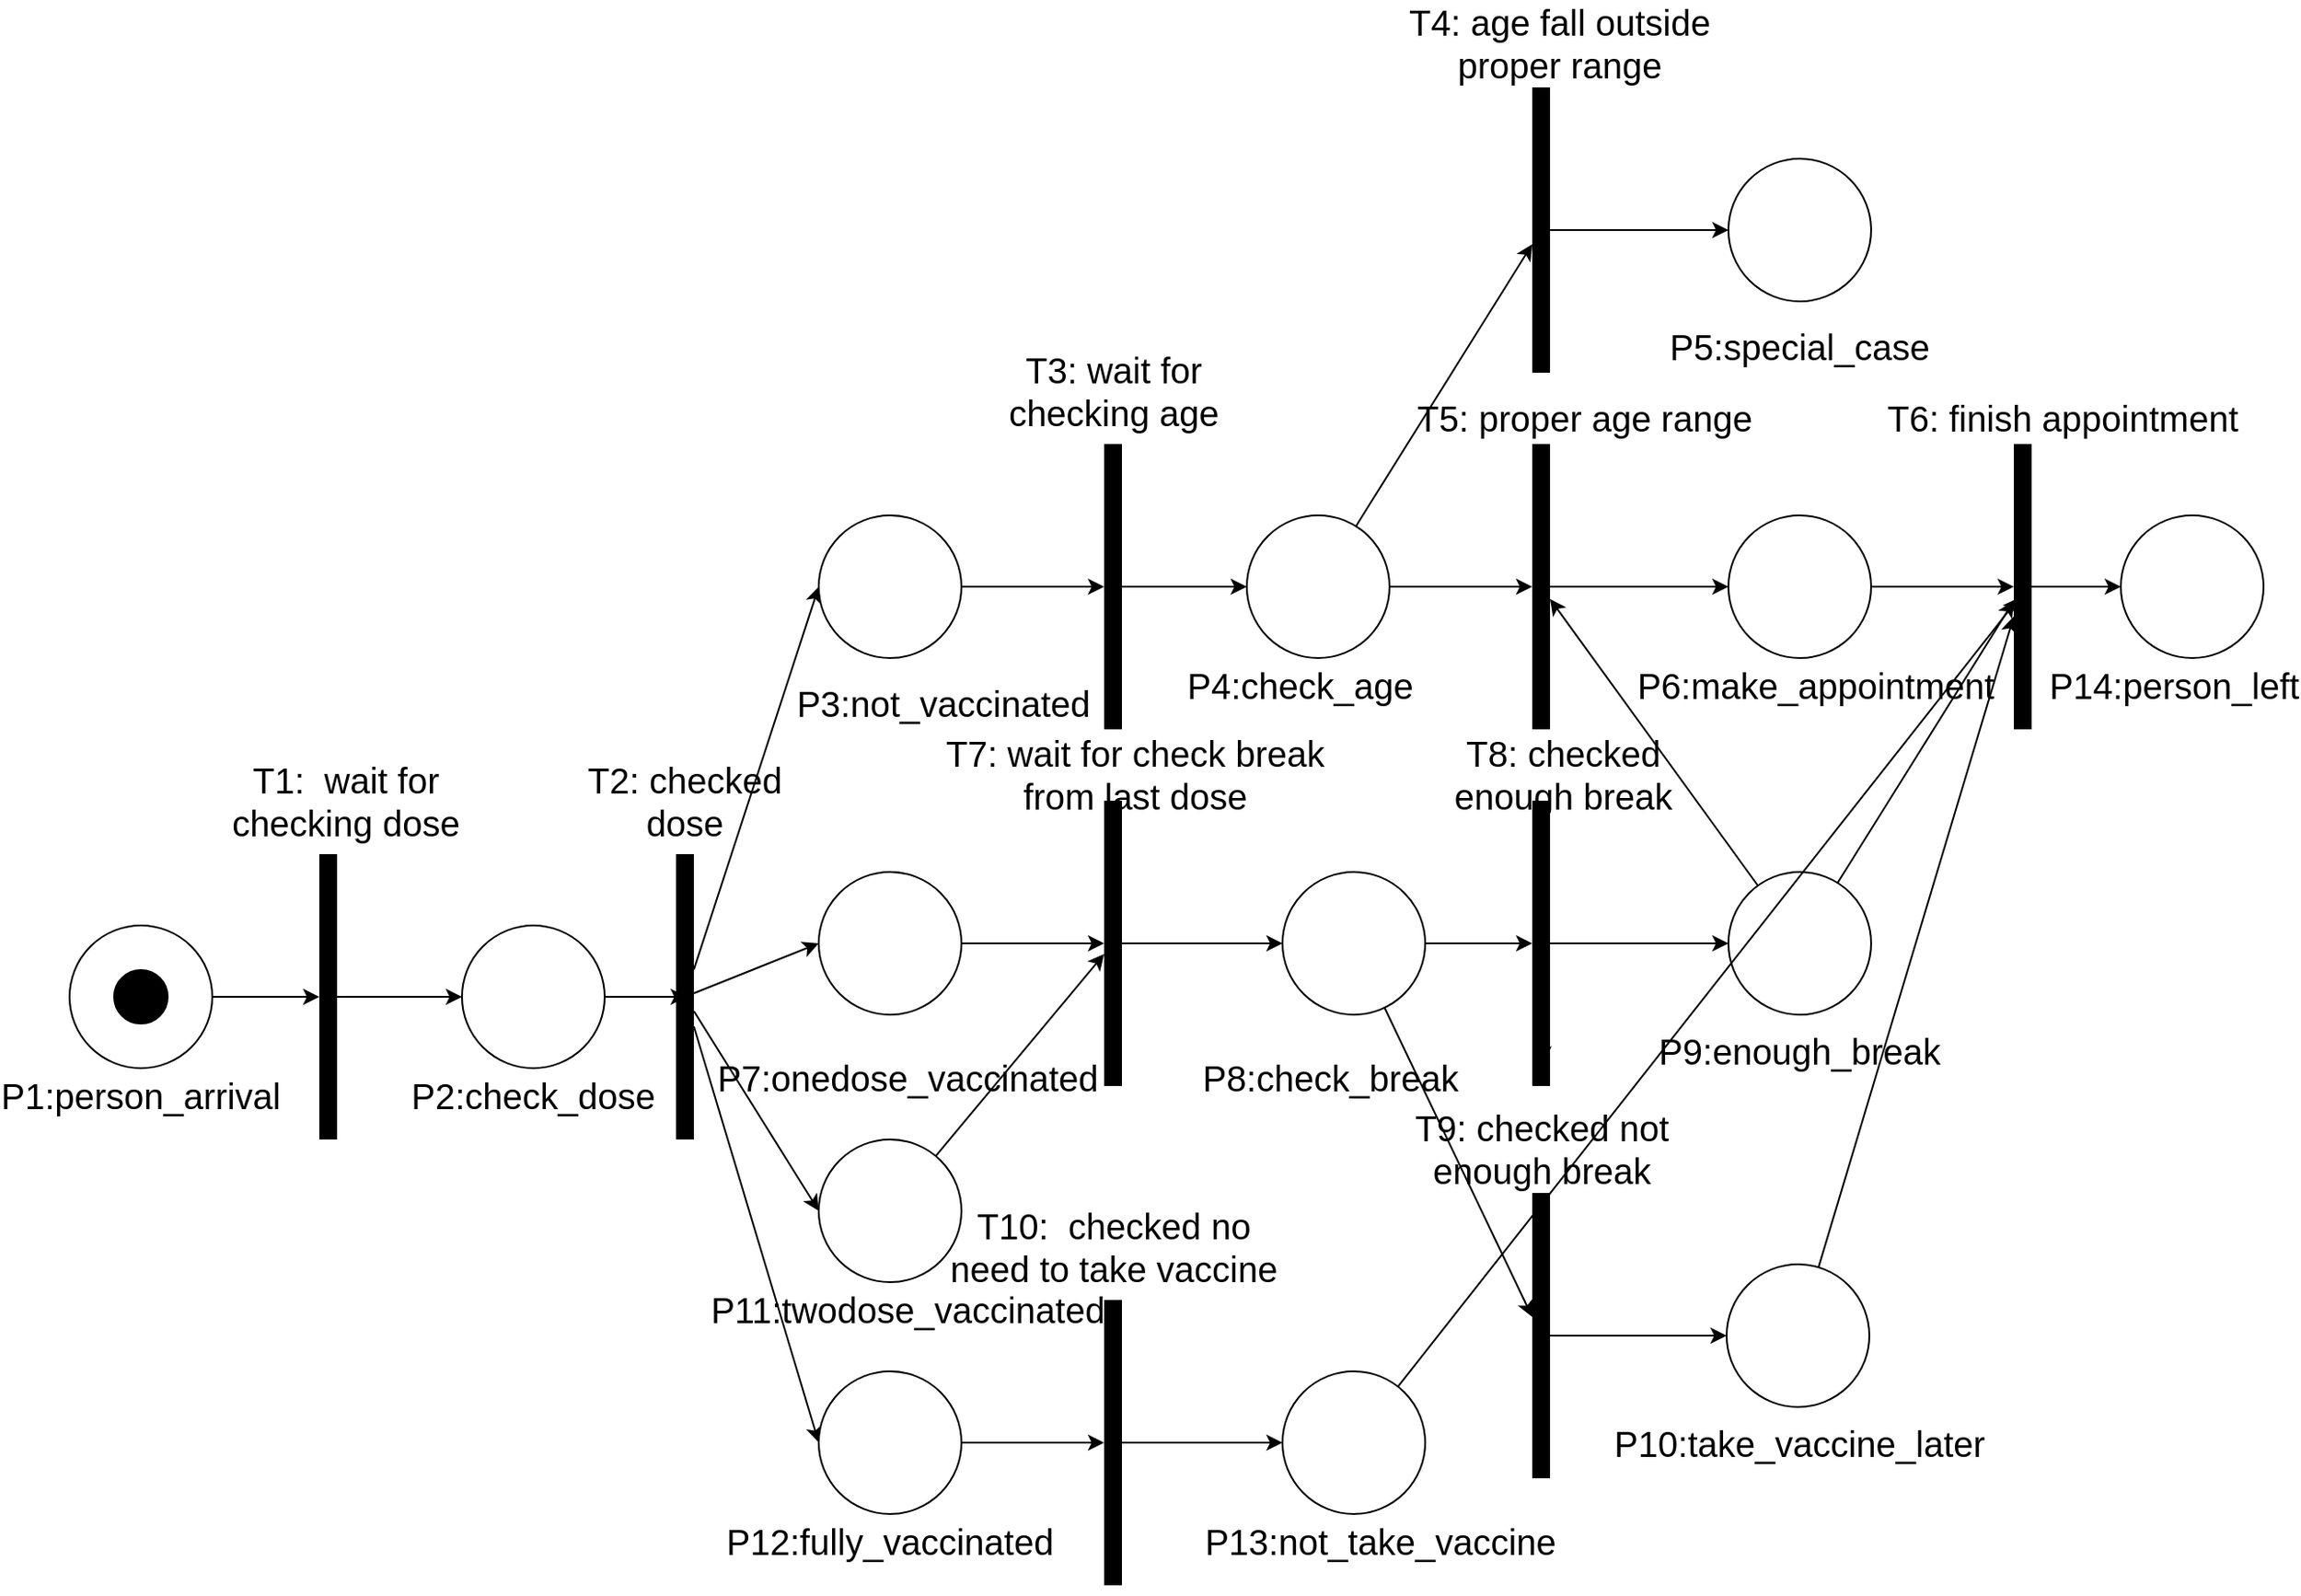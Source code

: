 <mxfile version="16.6.6" type="github">
  <diagram id="UTr8hFSsADwduIh3R7Uy" name="Page-1">
    <mxGraphModel dx="1351" dy="2090" grid="1" gridSize="10" guides="1" tooltips="1" connect="1" arrows="1" fold="1" page="1" pageScale="1" pageWidth="827" pageHeight="1169" math="0" shadow="0">
      <root>
        <mxCell id="0" />
        <mxCell id="1" parent="0" />
        <mxCell id="hrQaz6MeP2tKMsGNmpIH-5" style="edgeStyle=orthogonalEdgeStyle;rounded=0;orthogonalLoop=1;jettySize=auto;html=1;fontSize=20;" parent="1" source="hrQaz6MeP2tKMsGNmpIH-1" target="hrQaz6MeP2tKMsGNmpIH-3" edge="1">
          <mxGeometry relative="1" as="geometry" />
        </mxCell>
        <mxCell id="hrQaz6MeP2tKMsGNmpIH-1" value="P&lt;span style=&quot;white-space: pre; font-size: 20px;&quot;&gt;1&lt;/span&gt;" style="ellipse;whiteSpace=wrap;html=1;aspect=fixed;fontSize=20;" parent="1" vertex="1">
          <mxGeometry x="60" y="240" width="80" height="80" as="geometry" />
        </mxCell>
        <mxCell id="hrQaz6MeP2tKMsGNmpIH-12" style="edgeStyle=orthogonalEdgeStyle;rounded=0;orthogonalLoop=1;jettySize=auto;html=1;entryX=0.5;entryY=0.4;entryDx=0;entryDy=0;entryPerimeter=0;fontSize=20;" parent="1" source="hrQaz6MeP2tKMsGNmpIH-2" target="hrQaz6MeP2tKMsGNmpIH-11" edge="1">
          <mxGeometry relative="1" as="geometry" />
        </mxCell>
        <mxCell id="hrQaz6MeP2tKMsGNmpIH-2" value="" style="ellipse;whiteSpace=wrap;html=1;aspect=fixed;fontSize=20;" parent="1" vertex="1">
          <mxGeometry x="280" y="240" width="80" height="80" as="geometry" />
        </mxCell>
        <mxCell id="hrQaz6MeP2tKMsGNmpIH-6" style="edgeStyle=orthogonalEdgeStyle;rounded=0;orthogonalLoop=1;jettySize=auto;html=1;entryX=0;entryY=0.5;entryDx=0;entryDy=0;fontSize=20;" parent="1" source="hrQaz6MeP2tKMsGNmpIH-3" target="hrQaz6MeP2tKMsGNmpIH-2" edge="1">
          <mxGeometry relative="1" as="geometry" />
        </mxCell>
        <mxCell id="hrQaz6MeP2tKMsGNmpIH-3" value="" style="line;strokeWidth=10;direction=south;html=1;fontSize=20;" parent="1" vertex="1">
          <mxGeometry x="200" y="200" width="10" height="160" as="geometry" />
        </mxCell>
        <mxCell id="hrQaz6MeP2tKMsGNmpIH-7" value="P1:person_arrival" style="text;html=1;strokeColor=none;fillColor=none;align=center;verticalAlign=middle;whiteSpace=wrap;rounded=0;fontSize=20;" parent="1" vertex="1">
          <mxGeometry x="30" y="320" width="140" height="30" as="geometry" />
        </mxCell>
        <mxCell id="hrQaz6MeP2tKMsGNmpIH-9" value="T1: &amp;nbsp;wait for checking dose" style="text;html=1;strokeColor=none;fillColor=none;align=center;verticalAlign=middle;whiteSpace=wrap;rounded=0;fontSize=20;" parent="1" vertex="1">
          <mxGeometry x="140" y="140" width="150" height="60" as="geometry" />
        </mxCell>
        <mxCell id="hrQaz6MeP2tKMsGNmpIH-10" value="P2:check_dose" style="text;html=1;strokeColor=none;fillColor=none;align=center;verticalAlign=middle;whiteSpace=wrap;rounded=0;fontSize=20;" parent="1" vertex="1">
          <mxGeometry x="260" y="320" width="120" height="30" as="geometry" />
        </mxCell>
        <mxCell id="hrQaz6MeP2tKMsGNmpIH-14" style="rounded=0;orthogonalLoop=1;jettySize=auto;html=1;entryX=0;entryY=0.5;entryDx=0;entryDy=0;fontSize=20;" parent="1" source="hrQaz6MeP2tKMsGNmpIH-11" target="hrQaz6MeP2tKMsGNmpIH-13" edge="1">
          <mxGeometry relative="1" as="geometry" />
        </mxCell>
        <mxCell id="hrQaz6MeP2tKMsGNmpIH-38" style="edgeStyle=none;rounded=0;orthogonalLoop=1;jettySize=auto;html=1;entryX=0;entryY=0.5;entryDx=0;entryDy=0;fontSize=20;" parent="1" source="hrQaz6MeP2tKMsGNmpIH-11" target="hrQaz6MeP2tKMsGNmpIH-37" edge="1">
          <mxGeometry relative="1" as="geometry" />
        </mxCell>
        <mxCell id="hrQaz6MeP2tKMsGNmpIH-62" style="edgeStyle=none;rounded=0;orthogonalLoop=1;jettySize=auto;html=1;entryX=0;entryY=0.5;entryDx=0;entryDy=0;fontSize=20;" parent="1" source="hrQaz6MeP2tKMsGNmpIH-11" target="hrQaz6MeP2tKMsGNmpIH-60" edge="1">
          <mxGeometry relative="1" as="geometry" />
        </mxCell>
        <mxCell id="hrQaz6MeP2tKMsGNmpIH-78" style="edgeStyle=none;rounded=0;orthogonalLoop=1;jettySize=auto;html=1;entryX=0;entryY=0.5;entryDx=0;entryDy=0;fontSize=20;" parent="1" source="hrQaz6MeP2tKMsGNmpIH-11" target="hrQaz6MeP2tKMsGNmpIH-76" edge="1">
          <mxGeometry relative="1" as="geometry" />
        </mxCell>
        <mxCell id="hrQaz6MeP2tKMsGNmpIH-11" value="" style="line;strokeWidth=10;direction=south;html=1;fontSize=20;" parent="1" vertex="1">
          <mxGeometry x="400" y="200" width="10" height="160" as="geometry" />
        </mxCell>
        <mxCell id="hrQaz6MeP2tKMsGNmpIH-20" style="edgeStyle=none;rounded=0;orthogonalLoop=1;jettySize=auto;html=1;fontSize=20;" parent="1" source="hrQaz6MeP2tKMsGNmpIH-13" target="hrQaz6MeP2tKMsGNmpIH-19" edge="1">
          <mxGeometry relative="1" as="geometry" />
        </mxCell>
        <mxCell id="hrQaz6MeP2tKMsGNmpIH-13" value="" style="ellipse;whiteSpace=wrap;html=1;aspect=fixed;fontSize=20;strokeWidth=1;" parent="1" vertex="1">
          <mxGeometry x="480" y="10" width="80" height="80" as="geometry" />
        </mxCell>
        <mxCell id="hrQaz6MeP2tKMsGNmpIH-15" value="T2: checked dose" style="text;html=1;strokeColor=none;fillColor=none;align=center;verticalAlign=middle;whiteSpace=wrap;rounded=0;fontSize=20;" parent="1" vertex="1">
          <mxGeometry x="335" y="157.5" width="140" height="25" as="geometry" />
        </mxCell>
        <mxCell id="hrQaz6MeP2tKMsGNmpIH-18" value="P3:not_vaccinated" style="text;html=1;strokeColor=none;fillColor=none;align=center;verticalAlign=middle;whiteSpace=wrap;rounded=0;fontSize=20;" parent="1" vertex="1">
          <mxGeometry x="480" y="100" width="140" height="30" as="geometry" />
        </mxCell>
        <mxCell id="hrQaz6MeP2tKMsGNmpIH-22" style="edgeStyle=none;rounded=0;orthogonalLoop=1;jettySize=auto;html=1;entryX=0;entryY=0.5;entryDx=0;entryDy=0;fontSize=20;" parent="1" source="hrQaz6MeP2tKMsGNmpIH-19" target="hrQaz6MeP2tKMsGNmpIH-21" edge="1">
          <mxGeometry relative="1" as="geometry" />
        </mxCell>
        <mxCell id="hrQaz6MeP2tKMsGNmpIH-19" value="" style="line;strokeWidth=10;direction=south;html=1;fontSize=20;" parent="1" vertex="1">
          <mxGeometry x="640" y="-30" width="10" height="160" as="geometry" />
        </mxCell>
        <mxCell id="hrQaz6MeP2tKMsGNmpIH-63" style="edgeStyle=none;rounded=0;orthogonalLoop=1;jettySize=auto;html=1;fontSize=20;" parent="1" source="hrQaz6MeP2tKMsGNmpIH-21" target="hrQaz6MeP2tKMsGNmpIH-30" edge="1">
          <mxGeometry relative="1" as="geometry" />
        </mxCell>
        <mxCell id="hrQaz6MeP2tKMsGNmpIH-68" style="edgeStyle=none;rounded=0;orthogonalLoop=1;jettySize=auto;html=1;fontSize=20;" parent="1" source="hrQaz6MeP2tKMsGNmpIH-21" target="hrQaz6MeP2tKMsGNmpIH-66" edge="1">
          <mxGeometry relative="1" as="geometry" />
        </mxCell>
        <mxCell id="hrQaz6MeP2tKMsGNmpIH-21" value="" style="ellipse;whiteSpace=wrap;html=1;aspect=fixed;fontSize=20;strokeWidth=1;" parent="1" vertex="1">
          <mxGeometry x="720" y="10" width="80" height="80" as="geometry" />
        </mxCell>
        <mxCell id="hrQaz6MeP2tKMsGNmpIH-23" value="P4:check_age" style="text;html=1;strokeColor=none;fillColor=none;align=center;verticalAlign=middle;whiteSpace=wrap;rounded=0;fontSize=20;" parent="1" vertex="1">
          <mxGeometry x="720" y="90" width="60" height="30" as="geometry" />
        </mxCell>
        <mxCell id="hrQaz6MeP2tKMsGNmpIH-24" value="T3: wait for checking age" style="text;html=1;strokeColor=none;fillColor=none;align=center;verticalAlign=middle;whiteSpace=wrap;rounded=0;fontSize=20;" parent="1" vertex="1">
          <mxGeometry x="577.5" y="-100" width="135" height="80" as="geometry" />
        </mxCell>
        <mxCell id="hrQaz6MeP2tKMsGNmpIH-26" value="" style="ellipse;whiteSpace=wrap;html=1;aspect=fixed;fontSize=20;strokeWidth=1;" parent="1" vertex="1">
          <mxGeometry x="990" y="-190" width="80" height="80" as="geometry" />
        </mxCell>
        <mxCell id="hrQaz6MeP2tKMsGNmpIH-86" style="edgeStyle=none;rounded=0;orthogonalLoop=1;jettySize=auto;html=1;fontSize=20;" parent="1" source="hrQaz6MeP2tKMsGNmpIH-27" edge="1">
          <mxGeometry relative="1" as="geometry">
            <mxPoint x="1150" y="50" as="targetPoint" />
          </mxGeometry>
        </mxCell>
        <mxCell id="hrQaz6MeP2tKMsGNmpIH-27" value="" style="ellipse;whiteSpace=wrap;html=1;aspect=fixed;fontSize=20;strokeWidth=1;" parent="1" vertex="1">
          <mxGeometry x="990" y="10" width="80" height="80" as="geometry" />
        </mxCell>
        <mxCell id="hrQaz6MeP2tKMsGNmpIH-64" style="edgeStyle=none;rounded=0;orthogonalLoop=1;jettySize=auto;html=1;fontSize=20;" parent="1" source="hrQaz6MeP2tKMsGNmpIH-30" target="hrQaz6MeP2tKMsGNmpIH-26" edge="1">
          <mxGeometry relative="1" as="geometry" />
        </mxCell>
        <mxCell id="hrQaz6MeP2tKMsGNmpIH-30" value="" style="line;strokeWidth=10;direction=south;html=1;fontSize=20;" parent="1" vertex="1">
          <mxGeometry x="880" y="-230" width="10" height="160" as="geometry" />
        </mxCell>
        <mxCell id="hrQaz6MeP2tKMsGNmpIH-32" value="T4: age fall outside proper range" style="text;html=1;strokeColor=none;fillColor=none;align=center;verticalAlign=middle;whiteSpace=wrap;rounded=0;fontSize=20;" parent="1" vertex="1">
          <mxGeometry x="807.5" y="-270" width="175" height="30" as="geometry" />
        </mxCell>
        <mxCell id="hrQaz6MeP2tKMsGNmpIH-35" value="P5:special_case" style="text;html=1;strokeColor=none;fillColor=none;align=center;verticalAlign=middle;whiteSpace=wrap;rounded=0;fontSize=20;" parent="1" vertex="1">
          <mxGeometry x="970" y="-100" width="120" height="30" as="geometry" />
        </mxCell>
        <mxCell id="hrQaz6MeP2tKMsGNmpIH-36" value="P6:make_appointment" style="text;html=1;strokeColor=none;fillColor=none;align=center;verticalAlign=middle;whiteSpace=wrap;rounded=0;fontSize=20;" parent="1" vertex="1">
          <mxGeometry x="1009" y="90" width="60" height="30" as="geometry" />
        </mxCell>
        <mxCell id="hrQaz6MeP2tKMsGNmpIH-41" style="edgeStyle=none;rounded=0;orthogonalLoop=1;jettySize=auto;html=1;fontSize=20;" parent="1" source="hrQaz6MeP2tKMsGNmpIH-37" target="hrQaz6MeP2tKMsGNmpIH-40" edge="1">
          <mxGeometry relative="1" as="geometry" />
        </mxCell>
        <mxCell id="hrQaz6MeP2tKMsGNmpIH-37" value="" style="ellipse;whiteSpace=wrap;html=1;aspect=fixed;fontSize=20;strokeWidth=1;" parent="1" vertex="1">
          <mxGeometry x="480" y="210" width="80" height="80" as="geometry" />
        </mxCell>
        <mxCell id="hrQaz6MeP2tKMsGNmpIH-39" value="P7:onedose_vaccinated" style="text;html=1;strokeColor=none;fillColor=none;align=center;verticalAlign=middle;whiteSpace=wrap;rounded=0;fontSize=20;" parent="1" vertex="1">
          <mxGeometry x="435" y="310" width="190" height="30" as="geometry" />
        </mxCell>
        <mxCell id="hrQaz6MeP2tKMsGNmpIH-43" style="edgeStyle=none;rounded=0;orthogonalLoop=1;jettySize=auto;html=1;fontSize=20;" parent="1" source="hrQaz6MeP2tKMsGNmpIH-40" target="hrQaz6MeP2tKMsGNmpIH-44" edge="1">
          <mxGeometry relative="1" as="geometry">
            <mxPoint x="770" y="310" as="targetPoint" />
          </mxGeometry>
        </mxCell>
        <mxCell id="hrQaz6MeP2tKMsGNmpIH-40" value="" style="line;strokeWidth=10;direction=south;html=1;fontSize=20;" parent="1" vertex="1">
          <mxGeometry x="640" y="170" width="10" height="160" as="geometry" />
        </mxCell>
        <mxCell id="hrQaz6MeP2tKMsGNmpIH-42" value="T5: proper age range" style="text;html=1;strokeColor=none;fillColor=none;align=center;verticalAlign=middle;whiteSpace=wrap;rounded=0;fontSize=20;" parent="1" vertex="1">
          <mxGeometry x="807.5" y="-60" width="202.5" height="30" as="geometry" />
        </mxCell>
        <mxCell id="hrQaz6MeP2tKMsGNmpIH-51" style="edgeStyle=none;rounded=0;orthogonalLoop=1;jettySize=auto;html=1;fontSize=20;" parent="1" source="hrQaz6MeP2tKMsGNmpIH-44" target="hrQaz6MeP2tKMsGNmpIH-46" edge="1">
          <mxGeometry relative="1" as="geometry" />
        </mxCell>
        <mxCell id="CEXwZUnHNa9_gwKz8bqA-7" style="edgeStyle=none;rounded=0;orthogonalLoop=1;jettySize=auto;html=1;fontSize=20;" edge="1" parent="1" source="hrQaz6MeP2tKMsGNmpIH-44" target="CEXwZUnHNa9_gwKz8bqA-5">
          <mxGeometry relative="1" as="geometry" />
        </mxCell>
        <mxCell id="hrQaz6MeP2tKMsGNmpIH-44" value="" style="ellipse;whiteSpace=wrap;html=1;aspect=fixed;fontSize=20;strokeWidth=1;" parent="1" vertex="1">
          <mxGeometry x="740" y="210" width="80" height="80" as="geometry" />
        </mxCell>
        <mxCell id="hrQaz6MeP2tKMsGNmpIH-45" value="P8:check_break" style="text;html=1;strokeColor=none;fillColor=none;align=center;verticalAlign=middle;whiteSpace=wrap;rounded=0;fontSize=20;" parent="1" vertex="1">
          <mxGeometry x="707" y="310" width="120" height="30" as="geometry" />
        </mxCell>
        <mxCell id="hrQaz6MeP2tKMsGNmpIH-58" style="edgeStyle=none;rounded=0;orthogonalLoop=1;jettySize=auto;html=1;entryX=0;entryY=0.5;entryDx=0;entryDy=0;fontSize=20;" parent="1" source="hrQaz6MeP2tKMsGNmpIH-46" target="hrQaz6MeP2tKMsGNmpIH-57" edge="1">
          <mxGeometry relative="1" as="geometry" />
        </mxCell>
        <mxCell id="hrQaz6MeP2tKMsGNmpIH-46" value="" style="line;strokeWidth=10;direction=south;html=1;fontSize=20;" parent="1" vertex="1">
          <mxGeometry x="880" y="170" width="10" height="160" as="geometry" />
        </mxCell>
        <mxCell id="hrQaz6MeP2tKMsGNmpIH-52" value="T7: wait for check break from last dose" style="text;html=1;strokeColor=none;fillColor=none;align=center;verticalAlign=middle;whiteSpace=wrap;rounded=0;fontSize=20;" parent="1" vertex="1">
          <mxGeometry x="540" y="140" width="235" height="30" as="geometry" />
        </mxCell>
        <mxCell id="hrQaz6MeP2tKMsGNmpIH-70" style="edgeStyle=none;rounded=0;orthogonalLoop=1;jettySize=auto;html=1;fontSize=20;" parent="1" source="hrQaz6MeP2tKMsGNmpIH-57" target="hrQaz6MeP2tKMsGNmpIH-66" edge="1">
          <mxGeometry relative="1" as="geometry">
            <mxPoint x="920" y="90" as="targetPoint" />
          </mxGeometry>
        </mxCell>
        <mxCell id="hrQaz6MeP2tKMsGNmpIH-94" style="edgeStyle=none;rounded=0;orthogonalLoop=1;jettySize=auto;html=1;fontSize=20;" parent="1" source="hrQaz6MeP2tKMsGNmpIH-57" target="hrQaz6MeP2tKMsGNmpIH-88" edge="1">
          <mxGeometry relative="1" as="geometry" />
        </mxCell>
        <mxCell id="hrQaz6MeP2tKMsGNmpIH-57" value="" style="ellipse;whiteSpace=wrap;html=1;aspect=fixed;fontSize=20;strokeWidth=1;" parent="1" vertex="1">
          <mxGeometry x="990" y="210" width="80" height="80" as="geometry" />
        </mxCell>
        <mxCell id="hrQaz6MeP2tKMsGNmpIH-59" value="P9:enough_break" style="text;html=1;strokeColor=none;fillColor=none;align=center;verticalAlign=middle;whiteSpace=wrap;rounded=0;fontSize=20;" parent="1" vertex="1">
          <mxGeometry x="955" y="290" width="150" height="40" as="geometry" />
        </mxCell>
        <mxCell id="hrQaz6MeP2tKMsGNmpIH-75" style="edgeStyle=none;rounded=0;orthogonalLoop=1;jettySize=auto;html=1;fontSize=20;" parent="1" source="hrQaz6MeP2tKMsGNmpIH-60" target="hrQaz6MeP2tKMsGNmpIH-40" edge="1">
          <mxGeometry relative="1" as="geometry" />
        </mxCell>
        <mxCell id="hrQaz6MeP2tKMsGNmpIH-60" value="" style="ellipse;whiteSpace=wrap;html=1;aspect=fixed;fontSize=20;strokeWidth=1;" parent="1" vertex="1">
          <mxGeometry x="480" y="360" width="80" height="80" as="geometry" />
        </mxCell>
        <mxCell id="hrQaz6MeP2tKMsGNmpIH-61" value="P11:twodose_vaccinated" style="text;html=1;strokeColor=none;fillColor=none;align=center;verticalAlign=middle;whiteSpace=wrap;rounded=0;fontSize=20;" parent="1" vertex="1">
          <mxGeometry x="435" y="440" width="190" height="30" as="geometry" />
        </mxCell>
        <mxCell id="hrQaz6MeP2tKMsGNmpIH-69" style="edgeStyle=none;rounded=0;orthogonalLoop=1;jettySize=auto;html=1;entryX=0;entryY=0.5;entryDx=0;entryDy=0;fontSize=20;" parent="1" source="hrQaz6MeP2tKMsGNmpIH-66" target="hrQaz6MeP2tKMsGNmpIH-27" edge="1">
          <mxGeometry relative="1" as="geometry" />
        </mxCell>
        <mxCell id="hrQaz6MeP2tKMsGNmpIH-66" value="" style="line;strokeWidth=10;direction=south;html=1;fontSize=20;" parent="1" vertex="1">
          <mxGeometry x="880" y="-30" width="10" height="160" as="geometry" />
        </mxCell>
        <mxCell id="hrQaz6MeP2tKMsGNmpIH-71" value="T8: checked enough break" style="text;html=1;strokeColor=none;fillColor=none;align=center;verticalAlign=middle;whiteSpace=wrap;rounded=0;fontSize=20;" parent="1" vertex="1">
          <mxGeometry x="820" y="130" width="155" height="50" as="geometry" />
        </mxCell>
        <mxCell id="hrQaz6MeP2tKMsGNmpIH-95" style="edgeStyle=none;rounded=0;orthogonalLoop=1;jettySize=auto;html=1;fontSize=20;" parent="1" source="hrQaz6MeP2tKMsGNmpIH-72" target="hrQaz6MeP2tKMsGNmpIH-88" edge="1">
          <mxGeometry relative="1" as="geometry" />
        </mxCell>
        <mxCell id="hrQaz6MeP2tKMsGNmpIH-72" value="" style="ellipse;whiteSpace=wrap;html=1;aspect=fixed;fontSize=20;strokeWidth=1;" parent="1" vertex="1">
          <mxGeometry x="989" y="430" width="80" height="80" as="geometry" />
        </mxCell>
        <mxCell id="hrQaz6MeP2tKMsGNmpIH-74" value="P10:take_vaccine_later" style="text;html=1;strokeColor=none;fillColor=none;align=center;verticalAlign=middle;whiteSpace=wrap;rounded=0;fontSize=20;" parent="1" vertex="1">
          <mxGeometry x="945" y="510" width="170" height="40" as="geometry" />
        </mxCell>
        <mxCell id="hrQaz6MeP2tKMsGNmpIH-81" style="edgeStyle=none;rounded=0;orthogonalLoop=1;jettySize=auto;html=1;fontSize=20;" parent="1" source="hrQaz6MeP2tKMsGNmpIH-76" target="hrQaz6MeP2tKMsGNmpIH-80" edge="1">
          <mxGeometry relative="1" as="geometry" />
        </mxCell>
        <mxCell id="hrQaz6MeP2tKMsGNmpIH-76" value="" style="ellipse;whiteSpace=wrap;html=1;aspect=fixed;fontSize=20;strokeWidth=1;" parent="1" vertex="1">
          <mxGeometry x="480" y="490" width="80" height="80" as="geometry" />
        </mxCell>
        <mxCell id="hrQaz6MeP2tKMsGNmpIH-77" value="P12:fully_vaccinated" style="text;html=1;strokeColor=none;fillColor=none;align=center;verticalAlign=middle;whiteSpace=wrap;rounded=0;fontSize=20;" parent="1" vertex="1">
          <mxGeometry x="450" y="570" width="140" height="30" as="geometry" />
        </mxCell>
        <mxCell id="hrQaz6MeP2tKMsGNmpIH-84" style="edgeStyle=none;rounded=0;orthogonalLoop=1;jettySize=auto;html=1;entryX=0;entryY=0.5;entryDx=0;entryDy=0;fontSize=20;" parent="1" source="hrQaz6MeP2tKMsGNmpIH-80" target="hrQaz6MeP2tKMsGNmpIH-83" edge="1">
          <mxGeometry relative="1" as="geometry" />
        </mxCell>
        <mxCell id="hrQaz6MeP2tKMsGNmpIH-80" value="" style="line;strokeWidth=10;direction=south;html=1;fontSize=20;" parent="1" vertex="1">
          <mxGeometry x="640" y="450" width="10" height="160" as="geometry" />
        </mxCell>
        <mxCell id="hrQaz6MeP2tKMsGNmpIH-82" value="T10: &amp;nbsp;checked no need to take vaccine" style="text;html=1;strokeColor=none;fillColor=none;align=center;verticalAlign=middle;whiteSpace=wrap;rounded=0;fontSize=20;" parent="1" vertex="1">
          <mxGeometry x="547.5" y="390" width="195" height="60" as="geometry" />
        </mxCell>
        <mxCell id="hrQaz6MeP2tKMsGNmpIH-96" style="edgeStyle=none;rounded=0;orthogonalLoop=1;jettySize=auto;html=1;entryX=0.538;entryY=0.7;entryDx=0;entryDy=0;entryPerimeter=0;fontSize=20;" parent="1" source="hrQaz6MeP2tKMsGNmpIH-83" target="hrQaz6MeP2tKMsGNmpIH-88" edge="1">
          <mxGeometry relative="1" as="geometry" />
        </mxCell>
        <mxCell id="hrQaz6MeP2tKMsGNmpIH-83" value="" style="ellipse;whiteSpace=wrap;html=1;aspect=fixed;fontSize=20;strokeWidth=1;" parent="1" vertex="1">
          <mxGeometry x="740" y="490" width="80" height="80" as="geometry" />
        </mxCell>
        <mxCell id="hrQaz6MeP2tKMsGNmpIH-85" value="P13:not_take_vaccine" style="text;html=1;strokeColor=none;fillColor=none;align=center;verticalAlign=middle;whiteSpace=wrap;rounded=0;fontSize=20;" parent="1" vertex="1">
          <mxGeometry x="720" y="570" width="150" height="30" as="geometry" />
        </mxCell>
        <mxCell id="hrQaz6MeP2tKMsGNmpIH-90" style="edgeStyle=none;rounded=0;orthogonalLoop=1;jettySize=auto;html=1;fontSize=20;" parent="1" source="hrQaz6MeP2tKMsGNmpIH-88" target="hrQaz6MeP2tKMsGNmpIH-91" edge="1">
          <mxGeometry relative="1" as="geometry">
            <mxPoint x="1250" y="50" as="targetPoint" />
          </mxGeometry>
        </mxCell>
        <mxCell id="hrQaz6MeP2tKMsGNmpIH-88" value="" style="line;strokeWidth=10;direction=south;html=1;fontSize=20;" parent="1" vertex="1">
          <mxGeometry x="1150" y="-30" width="10" height="160" as="geometry" />
        </mxCell>
        <mxCell id="hrQaz6MeP2tKMsGNmpIH-89" value="T6: finish appointment" style="text;html=1;strokeColor=none;fillColor=none;align=center;verticalAlign=middle;whiteSpace=wrap;rounded=0;fontSize=20;" parent="1" vertex="1">
          <mxGeometry x="1065" y="-60" width="225" height="30" as="geometry" />
        </mxCell>
        <mxCell id="hrQaz6MeP2tKMsGNmpIH-91" value="" style="ellipse;whiteSpace=wrap;html=1;aspect=fixed;fontSize=20;strokeWidth=1;" parent="1" vertex="1">
          <mxGeometry x="1210" y="10" width="80" height="80" as="geometry" />
        </mxCell>
        <mxCell id="hrQaz6MeP2tKMsGNmpIH-92" value="P14:person_left" style="text;html=1;strokeColor=none;fillColor=none;align=center;verticalAlign=middle;whiteSpace=wrap;rounded=0;fontSize=20;" parent="1" vertex="1">
          <mxGeometry x="1185" y="90" width="110" height="30" as="geometry" />
        </mxCell>
        <mxCell id="jSgGWps_e7_TZfJmxLze-1" value="" style="ellipse;whiteSpace=wrap;html=1;aspect=fixed;fillColor=#000000;" parent="1" vertex="1">
          <mxGeometry x="85" y="265" width="30" height="30" as="geometry" />
        </mxCell>
        <mxCell id="CEXwZUnHNa9_gwKz8bqA-4" style="edgeStyle=none;rounded=0;orthogonalLoop=1;jettySize=auto;html=1;exitX=0.75;exitY=0.5;exitDx=0;exitDy=0;exitPerimeter=0;entryX=0.919;entryY=0.3;entryDx=0;entryDy=0;entryPerimeter=0;fontSize=20;" edge="1" parent="1" source="hrQaz6MeP2tKMsGNmpIH-46" target="hrQaz6MeP2tKMsGNmpIH-46">
          <mxGeometry relative="1" as="geometry" />
        </mxCell>
        <mxCell id="CEXwZUnHNa9_gwKz8bqA-8" style="edgeStyle=none;rounded=0;orthogonalLoop=1;jettySize=auto;html=1;entryX=0;entryY=0.5;entryDx=0;entryDy=0;fontSize=20;" edge="1" parent="1" source="CEXwZUnHNa9_gwKz8bqA-5" target="hrQaz6MeP2tKMsGNmpIH-72">
          <mxGeometry relative="1" as="geometry" />
        </mxCell>
        <mxCell id="CEXwZUnHNa9_gwKz8bqA-5" value="" style="line;strokeWidth=10;direction=south;html=1;fontSize=20;" vertex="1" parent="1">
          <mxGeometry x="880" y="390" width="10" height="160" as="geometry" />
        </mxCell>
        <mxCell id="CEXwZUnHNa9_gwKz8bqA-6" value="T9: checked not enough break" style="text;html=1;strokeColor=none;fillColor=none;align=center;verticalAlign=middle;whiteSpace=wrap;rounded=0;fontSize=20;" vertex="1" parent="1">
          <mxGeometry x="807.5" y="340" width="155" height="50" as="geometry" />
        </mxCell>
      </root>
    </mxGraphModel>
  </diagram>
</mxfile>
